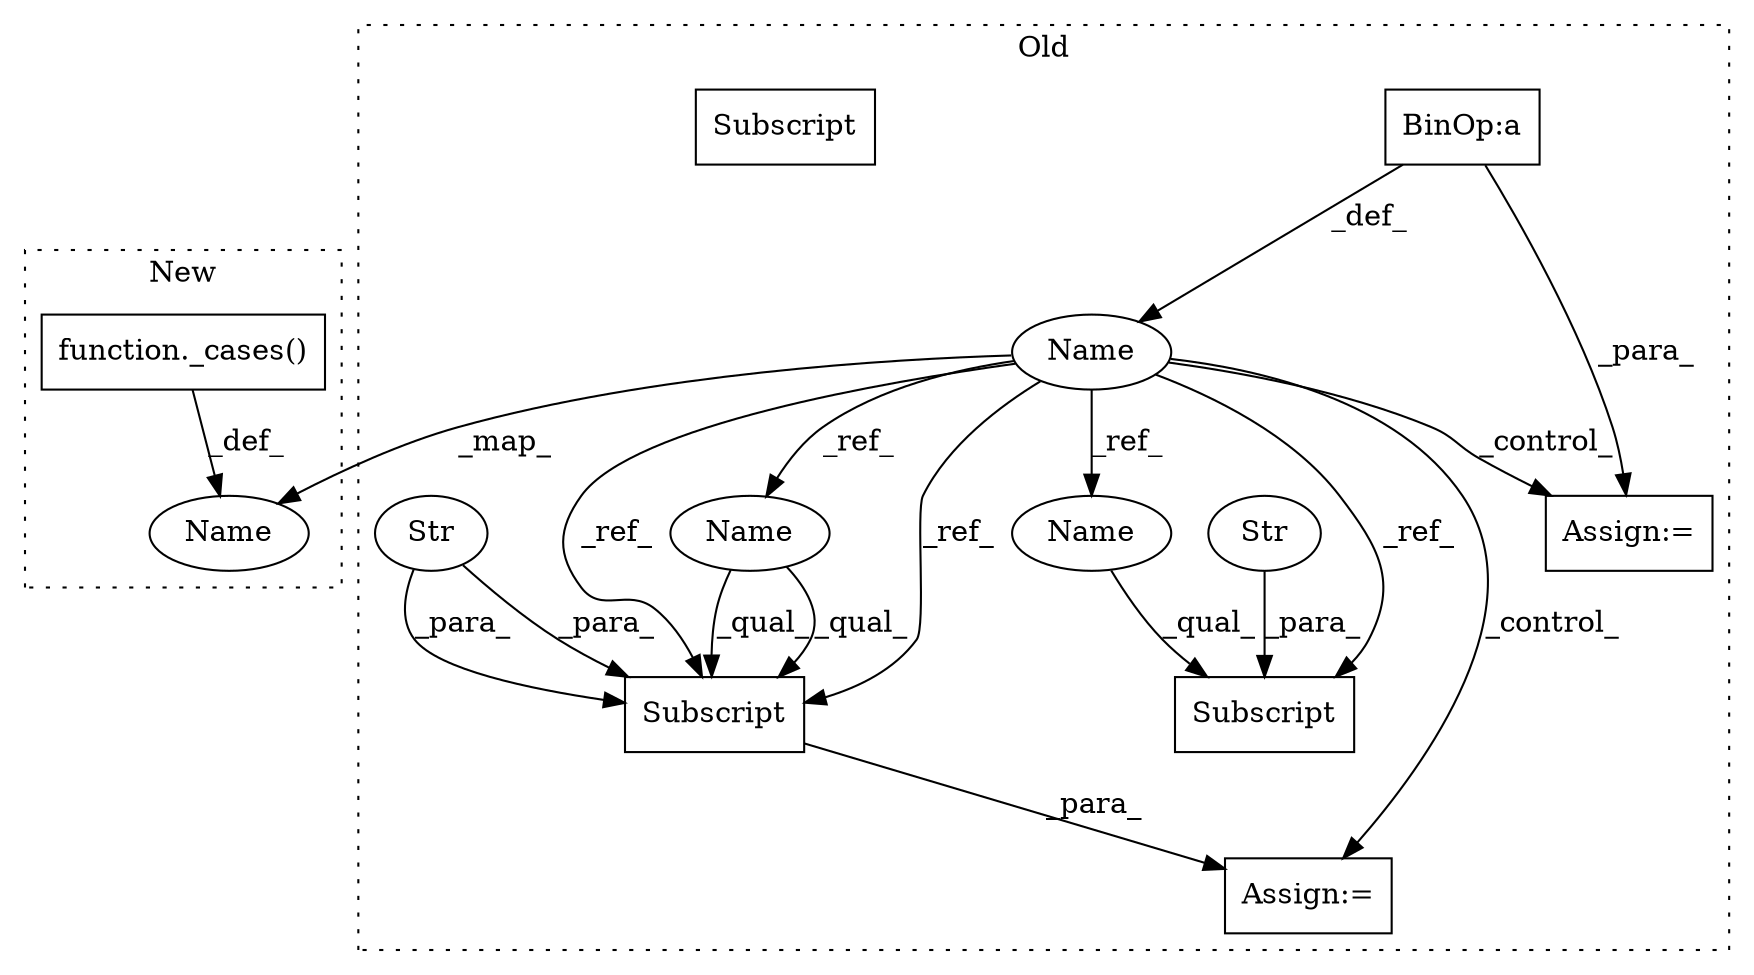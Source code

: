 digraph G {
subgraph cluster0 {
1 [label="Subscript" a="63" s="11175,0" l="16,0" shape="box"];
3 [label="Str" a="66" s="11180" l="10" shape="ellipse"];
4 [label="Name" a="87" s="11093" l="4" shape="ellipse"];
6 [label="Assign:=" a="68" s="11207" l="3" shape="box"];
7 [label="BinOp:a" a="82" s="11112" l="3" shape="box"];
8 [label="Subscript" a="63" s="11210,0" l="15,0" shape="box"];
9 [label="Str" a="66" s="11215" l="9" shape="ellipse"];
10 [label="Assign:=" a="68" s="11299" l="3" shape="box"];
11 [label="Name" a="87" s="11175" l="4" shape="ellipse"];
12 [label="Subscript" a="63" s="11210,0" l="15,0" shape="box"];
13 [label="Name" a="87" s="11210" l="4" shape="ellipse"];
label = "Old";
style="dotted";
}
subgraph cluster1 {
2 [label="function._cases()" a="75" s="11616,11630" l="7,1" shape="box"];
5 [label="Name" a="87" s="11608" l="4" shape="ellipse"];
label = "New";
style="dotted";
}
2 -> 5 [label="_def_"];
3 -> 1 [label="_para_"];
4 -> 13 [label="_ref_"];
4 -> 11 [label="_ref_"];
4 -> 12 [label="_ref_"];
4 -> 1 [label="_ref_"];
4 -> 12 [label="_ref_"];
4 -> 10 [label="_control_"];
4 -> 6 [label="_control_"];
4 -> 5 [label="_map_"];
7 -> 10 [label="_para_"];
7 -> 4 [label="_def_"];
9 -> 12 [label="_para_"];
9 -> 12 [label="_para_"];
11 -> 1 [label="_qual_"];
12 -> 6 [label="_para_"];
13 -> 12 [label="_qual_"];
13 -> 12 [label="_qual_"];
}